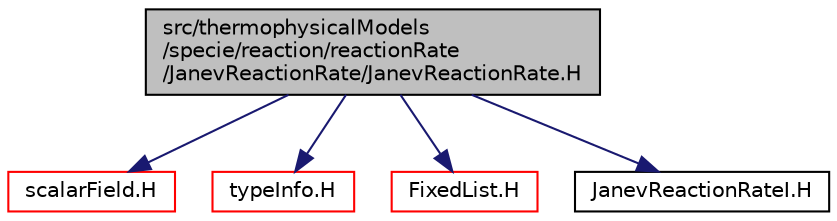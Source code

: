 digraph "src/thermophysicalModels/specie/reaction/reactionRate/JanevReactionRate/JanevReactionRate.H"
{
  bgcolor="transparent";
  edge [fontname="Helvetica",fontsize="10",labelfontname="Helvetica",labelfontsize="10"];
  node [fontname="Helvetica",fontsize="10",shape=record];
  Node1 [label="src/thermophysicalModels\l/specie/reaction/reactionRate\l/JanevReactionRate/JanevReactionRate.H",height=0.2,width=0.4,color="black", fillcolor="grey75", style="filled", fontcolor="black"];
  Node1 -> Node2 [color="midnightblue",fontsize="10",style="solid",fontname="Helvetica"];
  Node2 [label="scalarField.H",height=0.2,width=0.4,color="red",URL="$a08130.html"];
  Node1 -> Node3 [color="midnightblue",fontsize="10",style="solid",fontname="Helvetica"];
  Node3 [label="typeInfo.H",height=0.2,width=0.4,color="red",URL="$a08025.html"];
  Node1 -> Node4 [color="midnightblue",fontsize="10",style="solid",fontname="Helvetica"];
  Node4 [label="FixedList.H",height=0.2,width=0.4,color="red",URL="$a07793.html"];
  Node1 -> Node5 [color="midnightblue",fontsize="10",style="solid",fontname="Helvetica"];
  Node5 [label="JanevReactionRateI.H",height=0.2,width=0.4,color="black",URL="$a10552.html"];
}
